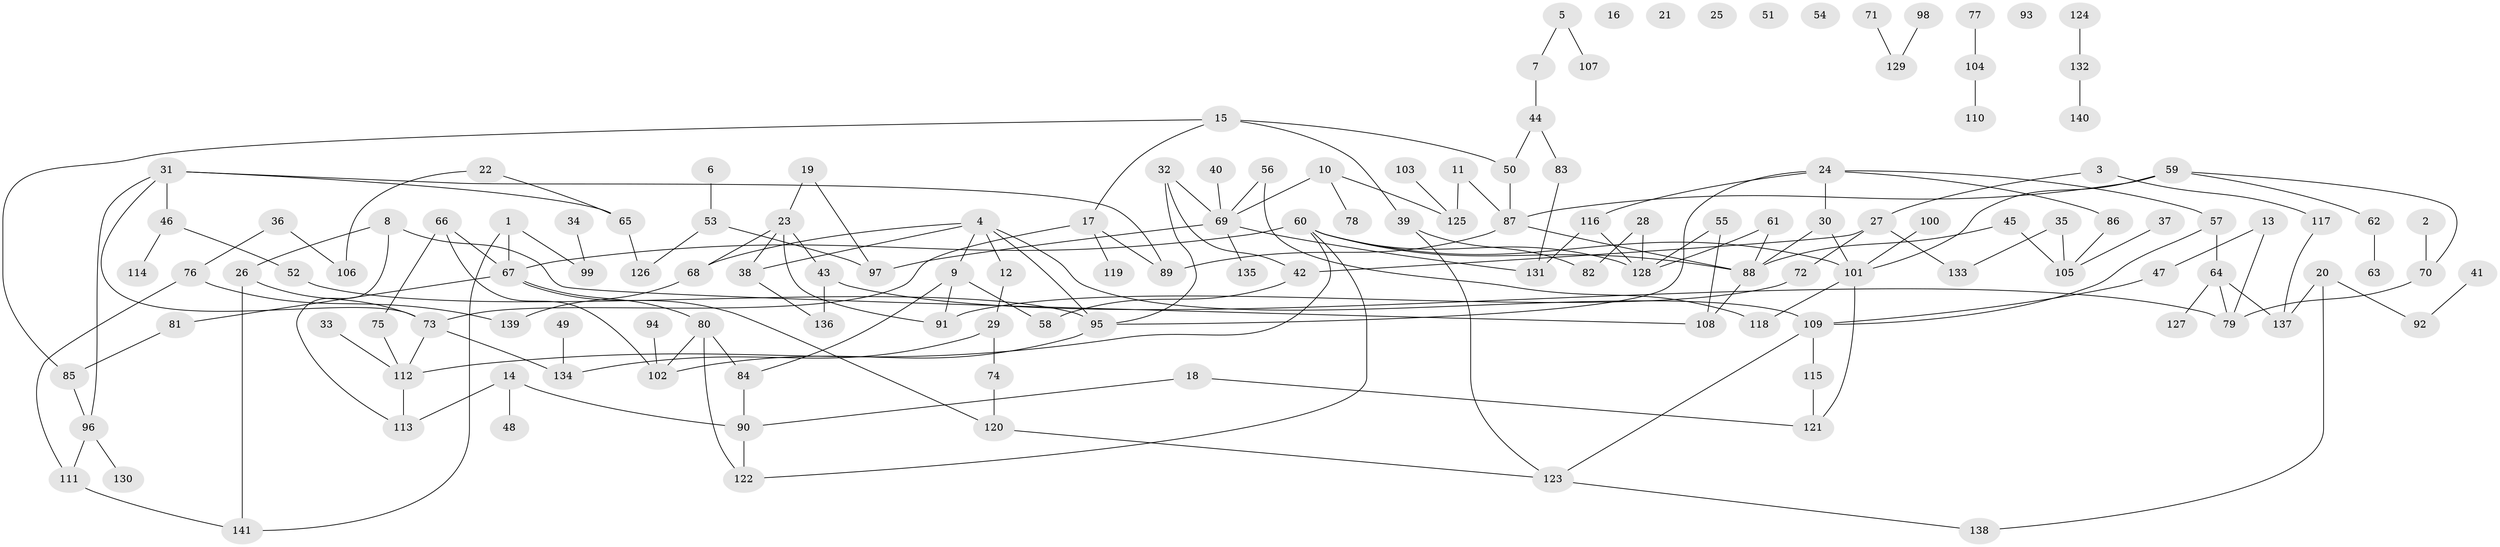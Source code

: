 // coarse degree distribution, {7: 0.030927835051546393, 1: 0.1958762886597938, 4: 0.05154639175257732, 6: 0.041237113402061855, 2: 0.23711340206185566, 3: 0.26804123711340205, 8: 0.010309278350515464, 5: 0.09278350515463918, 0: 0.061855670103092786, 9: 0.010309278350515464}
// Generated by graph-tools (version 1.1) at 2025/41/03/06/25 10:41:25]
// undirected, 141 vertices, 181 edges
graph export_dot {
graph [start="1"]
  node [color=gray90,style=filled];
  1;
  2;
  3;
  4;
  5;
  6;
  7;
  8;
  9;
  10;
  11;
  12;
  13;
  14;
  15;
  16;
  17;
  18;
  19;
  20;
  21;
  22;
  23;
  24;
  25;
  26;
  27;
  28;
  29;
  30;
  31;
  32;
  33;
  34;
  35;
  36;
  37;
  38;
  39;
  40;
  41;
  42;
  43;
  44;
  45;
  46;
  47;
  48;
  49;
  50;
  51;
  52;
  53;
  54;
  55;
  56;
  57;
  58;
  59;
  60;
  61;
  62;
  63;
  64;
  65;
  66;
  67;
  68;
  69;
  70;
  71;
  72;
  73;
  74;
  75;
  76;
  77;
  78;
  79;
  80;
  81;
  82;
  83;
  84;
  85;
  86;
  87;
  88;
  89;
  90;
  91;
  92;
  93;
  94;
  95;
  96;
  97;
  98;
  99;
  100;
  101;
  102;
  103;
  104;
  105;
  106;
  107;
  108;
  109;
  110;
  111;
  112;
  113;
  114;
  115;
  116;
  117;
  118;
  119;
  120;
  121;
  122;
  123;
  124;
  125;
  126;
  127;
  128;
  129;
  130;
  131;
  132;
  133;
  134;
  135;
  136;
  137;
  138;
  139;
  140;
  141;
  1 -- 67;
  1 -- 99;
  1 -- 141;
  2 -- 70;
  3 -- 27;
  3 -- 117;
  4 -- 9;
  4 -- 12;
  4 -- 38;
  4 -- 68;
  4 -- 95;
  4 -- 109;
  5 -- 7;
  5 -- 107;
  6 -- 53;
  7 -- 44;
  8 -- 26;
  8 -- 108;
  8 -- 113;
  9 -- 58;
  9 -- 84;
  9 -- 91;
  10 -- 69;
  10 -- 78;
  10 -- 125;
  11 -- 87;
  11 -- 125;
  12 -- 29;
  13 -- 47;
  13 -- 79;
  14 -- 48;
  14 -- 90;
  14 -- 113;
  15 -- 17;
  15 -- 39;
  15 -- 50;
  15 -- 85;
  17 -- 73;
  17 -- 89;
  17 -- 119;
  18 -- 90;
  18 -- 121;
  19 -- 23;
  19 -- 97;
  20 -- 92;
  20 -- 137;
  20 -- 138;
  22 -- 65;
  22 -- 106;
  23 -- 38;
  23 -- 43;
  23 -- 68;
  23 -- 91;
  24 -- 30;
  24 -- 57;
  24 -- 86;
  24 -- 95;
  24 -- 116;
  26 -- 73;
  26 -- 141;
  27 -- 42;
  27 -- 72;
  27 -- 133;
  28 -- 82;
  28 -- 128;
  29 -- 74;
  29 -- 134;
  30 -- 88;
  30 -- 101;
  31 -- 46;
  31 -- 65;
  31 -- 73;
  31 -- 89;
  31 -- 96;
  32 -- 42;
  32 -- 69;
  32 -- 95;
  33 -- 112;
  34 -- 99;
  35 -- 105;
  35 -- 133;
  36 -- 76;
  36 -- 106;
  37 -- 105;
  38 -- 136;
  39 -- 82;
  39 -- 123;
  40 -- 69;
  41 -- 92;
  42 -- 58;
  43 -- 79;
  43 -- 136;
  44 -- 50;
  44 -- 83;
  45 -- 88;
  45 -- 105;
  46 -- 52;
  46 -- 114;
  47 -- 109;
  49 -- 134;
  50 -- 87;
  52 -- 95;
  53 -- 97;
  53 -- 126;
  55 -- 108;
  55 -- 128;
  56 -- 69;
  56 -- 118;
  57 -- 64;
  57 -- 109;
  59 -- 62;
  59 -- 70;
  59 -- 87;
  59 -- 101;
  60 -- 67;
  60 -- 88;
  60 -- 101;
  60 -- 112;
  60 -- 122;
  60 -- 128;
  61 -- 88;
  61 -- 128;
  62 -- 63;
  64 -- 79;
  64 -- 127;
  64 -- 137;
  65 -- 126;
  66 -- 67;
  66 -- 75;
  66 -- 102;
  67 -- 80;
  67 -- 81;
  67 -- 120;
  68 -- 139;
  69 -- 97;
  69 -- 131;
  69 -- 135;
  70 -- 79;
  71 -- 129;
  72 -- 91;
  73 -- 112;
  73 -- 134;
  74 -- 120;
  75 -- 112;
  76 -- 111;
  76 -- 139;
  77 -- 104;
  80 -- 84;
  80 -- 102;
  80 -- 122;
  81 -- 85;
  83 -- 131;
  84 -- 90;
  85 -- 96;
  86 -- 105;
  87 -- 88;
  87 -- 89;
  88 -- 108;
  90 -- 122;
  94 -- 102;
  95 -- 102;
  96 -- 111;
  96 -- 130;
  98 -- 129;
  100 -- 101;
  101 -- 118;
  101 -- 121;
  103 -- 125;
  104 -- 110;
  109 -- 115;
  109 -- 123;
  111 -- 141;
  112 -- 113;
  115 -- 121;
  116 -- 128;
  116 -- 131;
  117 -- 137;
  120 -- 123;
  123 -- 138;
  124 -- 132;
  132 -- 140;
}
